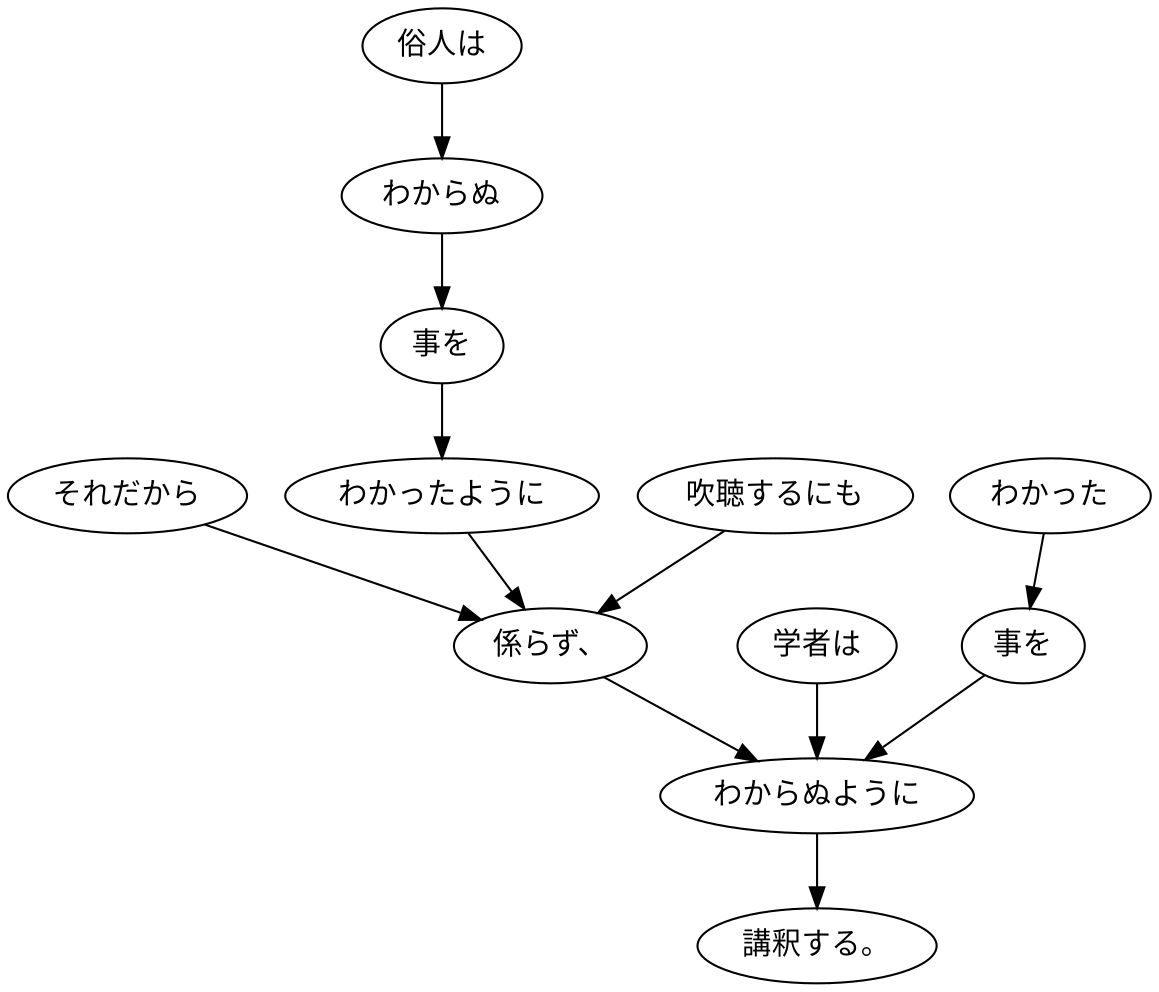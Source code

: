 digraph graph5839 {
	node0 [label="それだから"];
	node1 [label="俗人は"];
	node2 [label="わからぬ"];
	node3 [label="事を"];
	node4 [label="わかったように"];
	node5 [label="吹聴するにも"];
	node6 [label="係らず、"];
	node7 [label="学者は"];
	node8 [label="わかった"];
	node9 [label="事を"];
	node10 [label="わからぬように"];
	node11 [label="講釈する。"];
	node0 -> node6;
	node1 -> node2;
	node2 -> node3;
	node3 -> node4;
	node4 -> node6;
	node5 -> node6;
	node6 -> node10;
	node7 -> node10;
	node8 -> node9;
	node9 -> node10;
	node10 -> node11;
}
